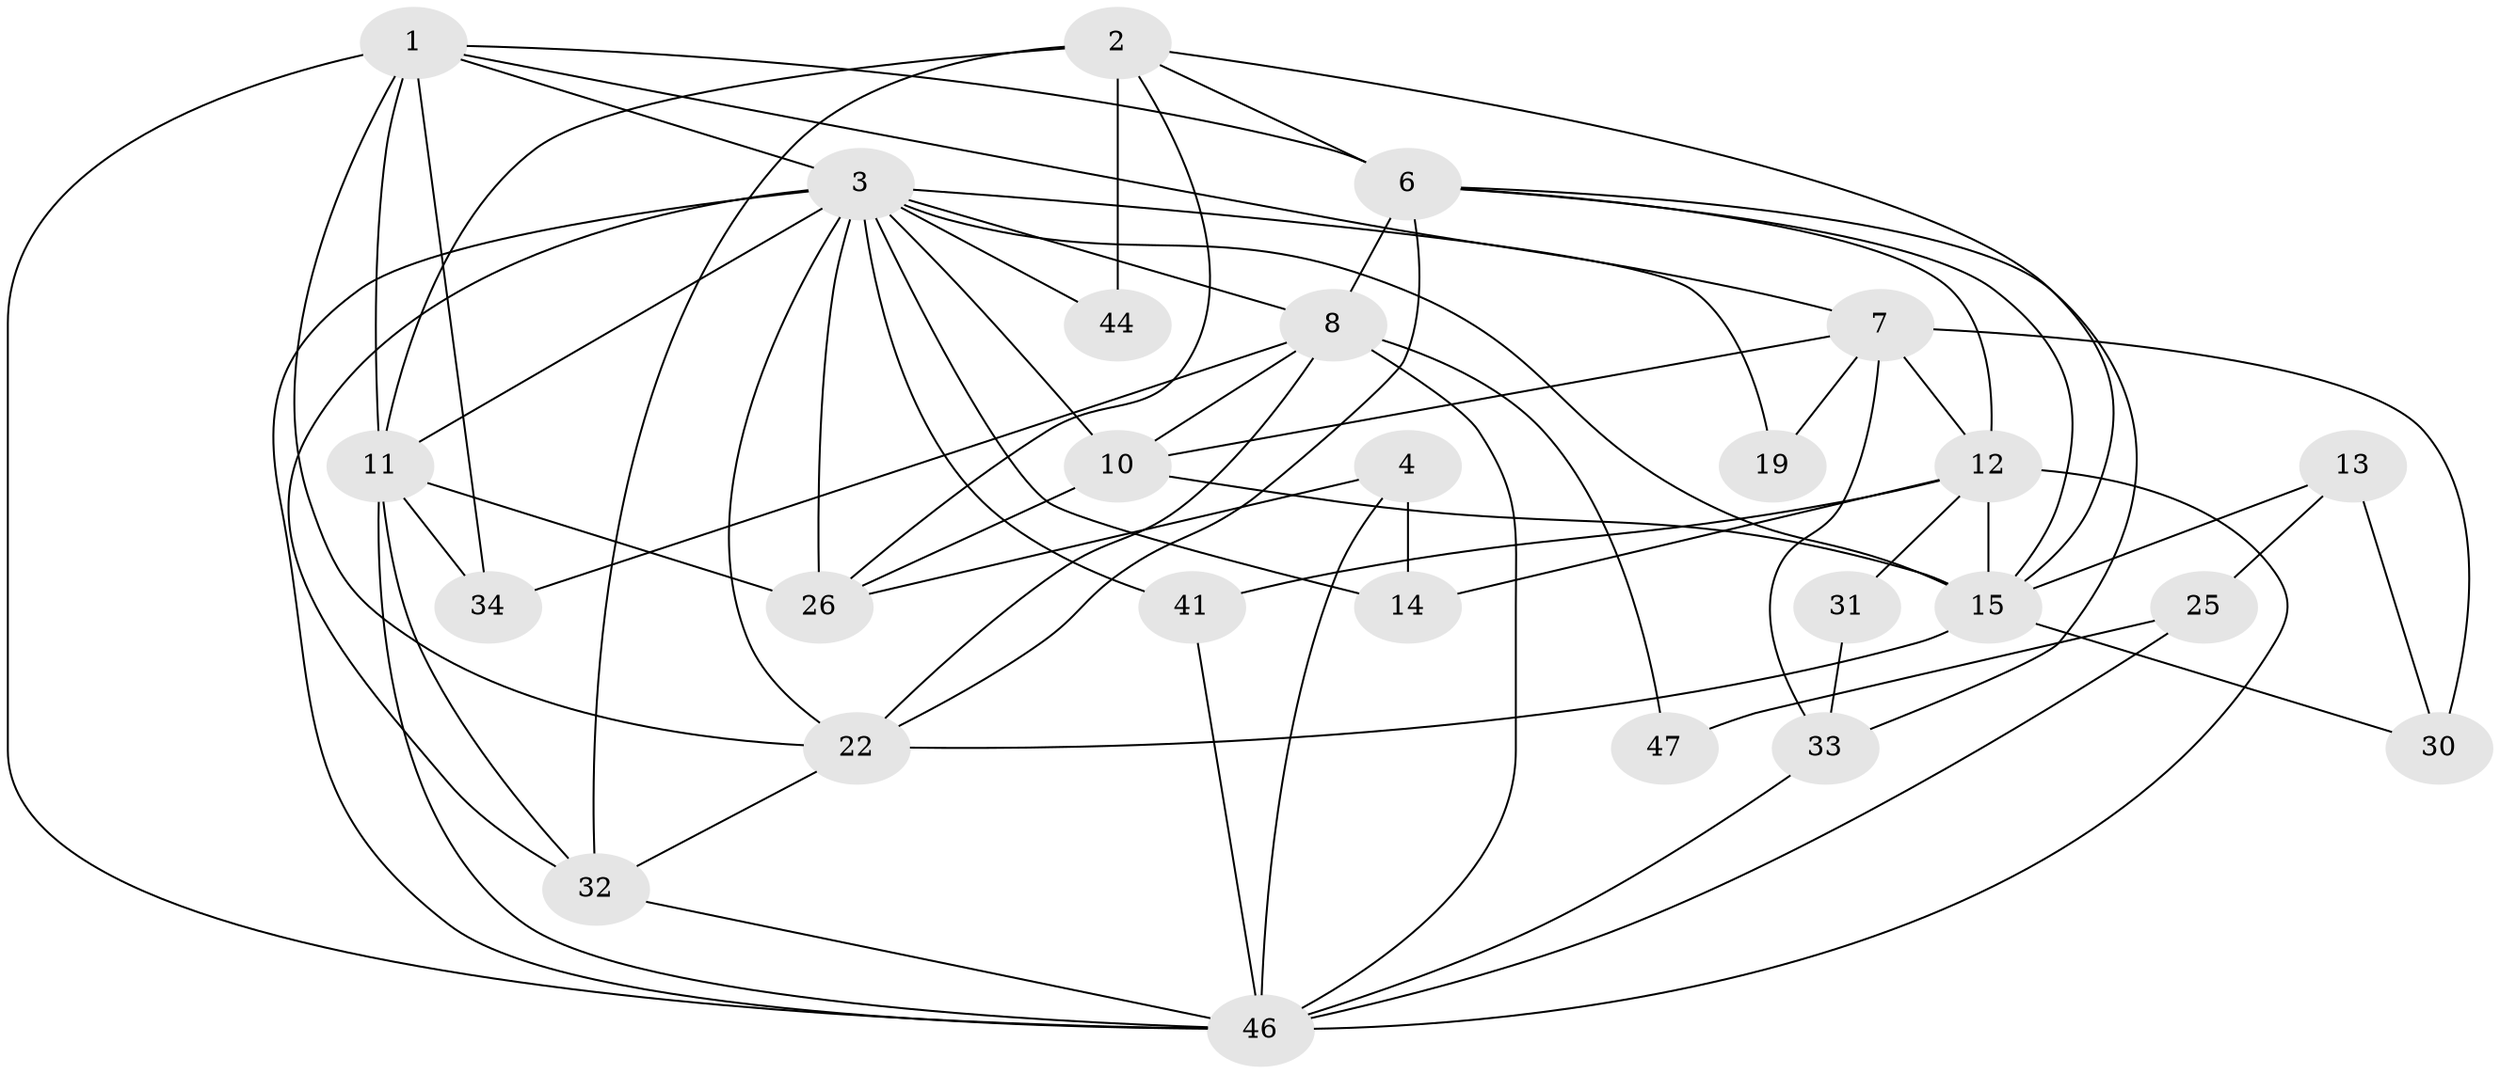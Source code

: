 // original degree distribution, {2: 0.17307692307692307, 5: 0.17307692307692307, 6: 0.057692307692307696, 3: 0.2692307692307692, 9: 0.038461538461538464, 4: 0.25, 8: 0.019230769230769232, 7: 0.019230769230769232}
// Generated by graph-tools (version 1.1) at 2025/15/03/09/25 04:15:07]
// undirected, 26 vertices, 66 edges
graph export_dot {
graph [start="1"]
  node [color=gray90,style=filled];
  1 [super="+23+28"];
  2 [super="+16+5"];
  3 [super="+29+9+17"];
  4;
  6 [super="+20"];
  7 [super="+18+24+21"];
  8;
  10 [super="+40"];
  11 [super="+27"];
  12 [super="+42+45"];
  13;
  14;
  15 [super="+49"];
  19;
  22 [super="+39"];
  25;
  26 [super="+38"];
  30;
  31;
  32 [super="+37+35"];
  33;
  34;
  41;
  44;
  46 [super="+51+48"];
  47;
  1 -- 34;
  1 -- 11;
  1 -- 46;
  1 -- 6;
  1 -- 3;
  1 -- 7;
  1 -- 22;
  2 -- 32 [weight=2];
  2 -- 6;
  2 -- 11;
  2 -- 44;
  2 -- 15;
  2 -- 26;
  3 -- 10 [weight=2];
  3 -- 14;
  3 -- 19;
  3 -- 11;
  3 -- 22;
  3 -- 32;
  3 -- 44;
  3 -- 15;
  3 -- 8;
  3 -- 41;
  3 -- 26;
  3 -- 46 [weight=2];
  4 -- 14;
  4 -- 46;
  4 -- 26;
  6 -- 33;
  6 -- 22;
  6 -- 8 [weight=3];
  6 -- 15;
  6 -- 12;
  7 -- 33;
  7 -- 30 [weight=2];
  7 -- 12;
  7 -- 19;
  7 -- 10;
  8 -- 10;
  8 -- 22;
  8 -- 34;
  8 -- 47;
  8 -- 46;
  10 -- 15;
  10 -- 26;
  11 -- 32 [weight=2];
  11 -- 34;
  11 -- 26 [weight=2];
  11 -- 46 [weight=2];
  12 -- 31;
  12 -- 41;
  12 -- 14;
  12 -- 46 [weight=3];
  12 -- 15;
  13 -- 15;
  13 -- 30;
  13 -- 25;
  15 -- 30;
  15 -- 22;
  22 -- 32;
  25 -- 47;
  25 -- 46;
  31 -- 33;
  32 -- 46;
  33 -- 46;
  41 -- 46;
}
